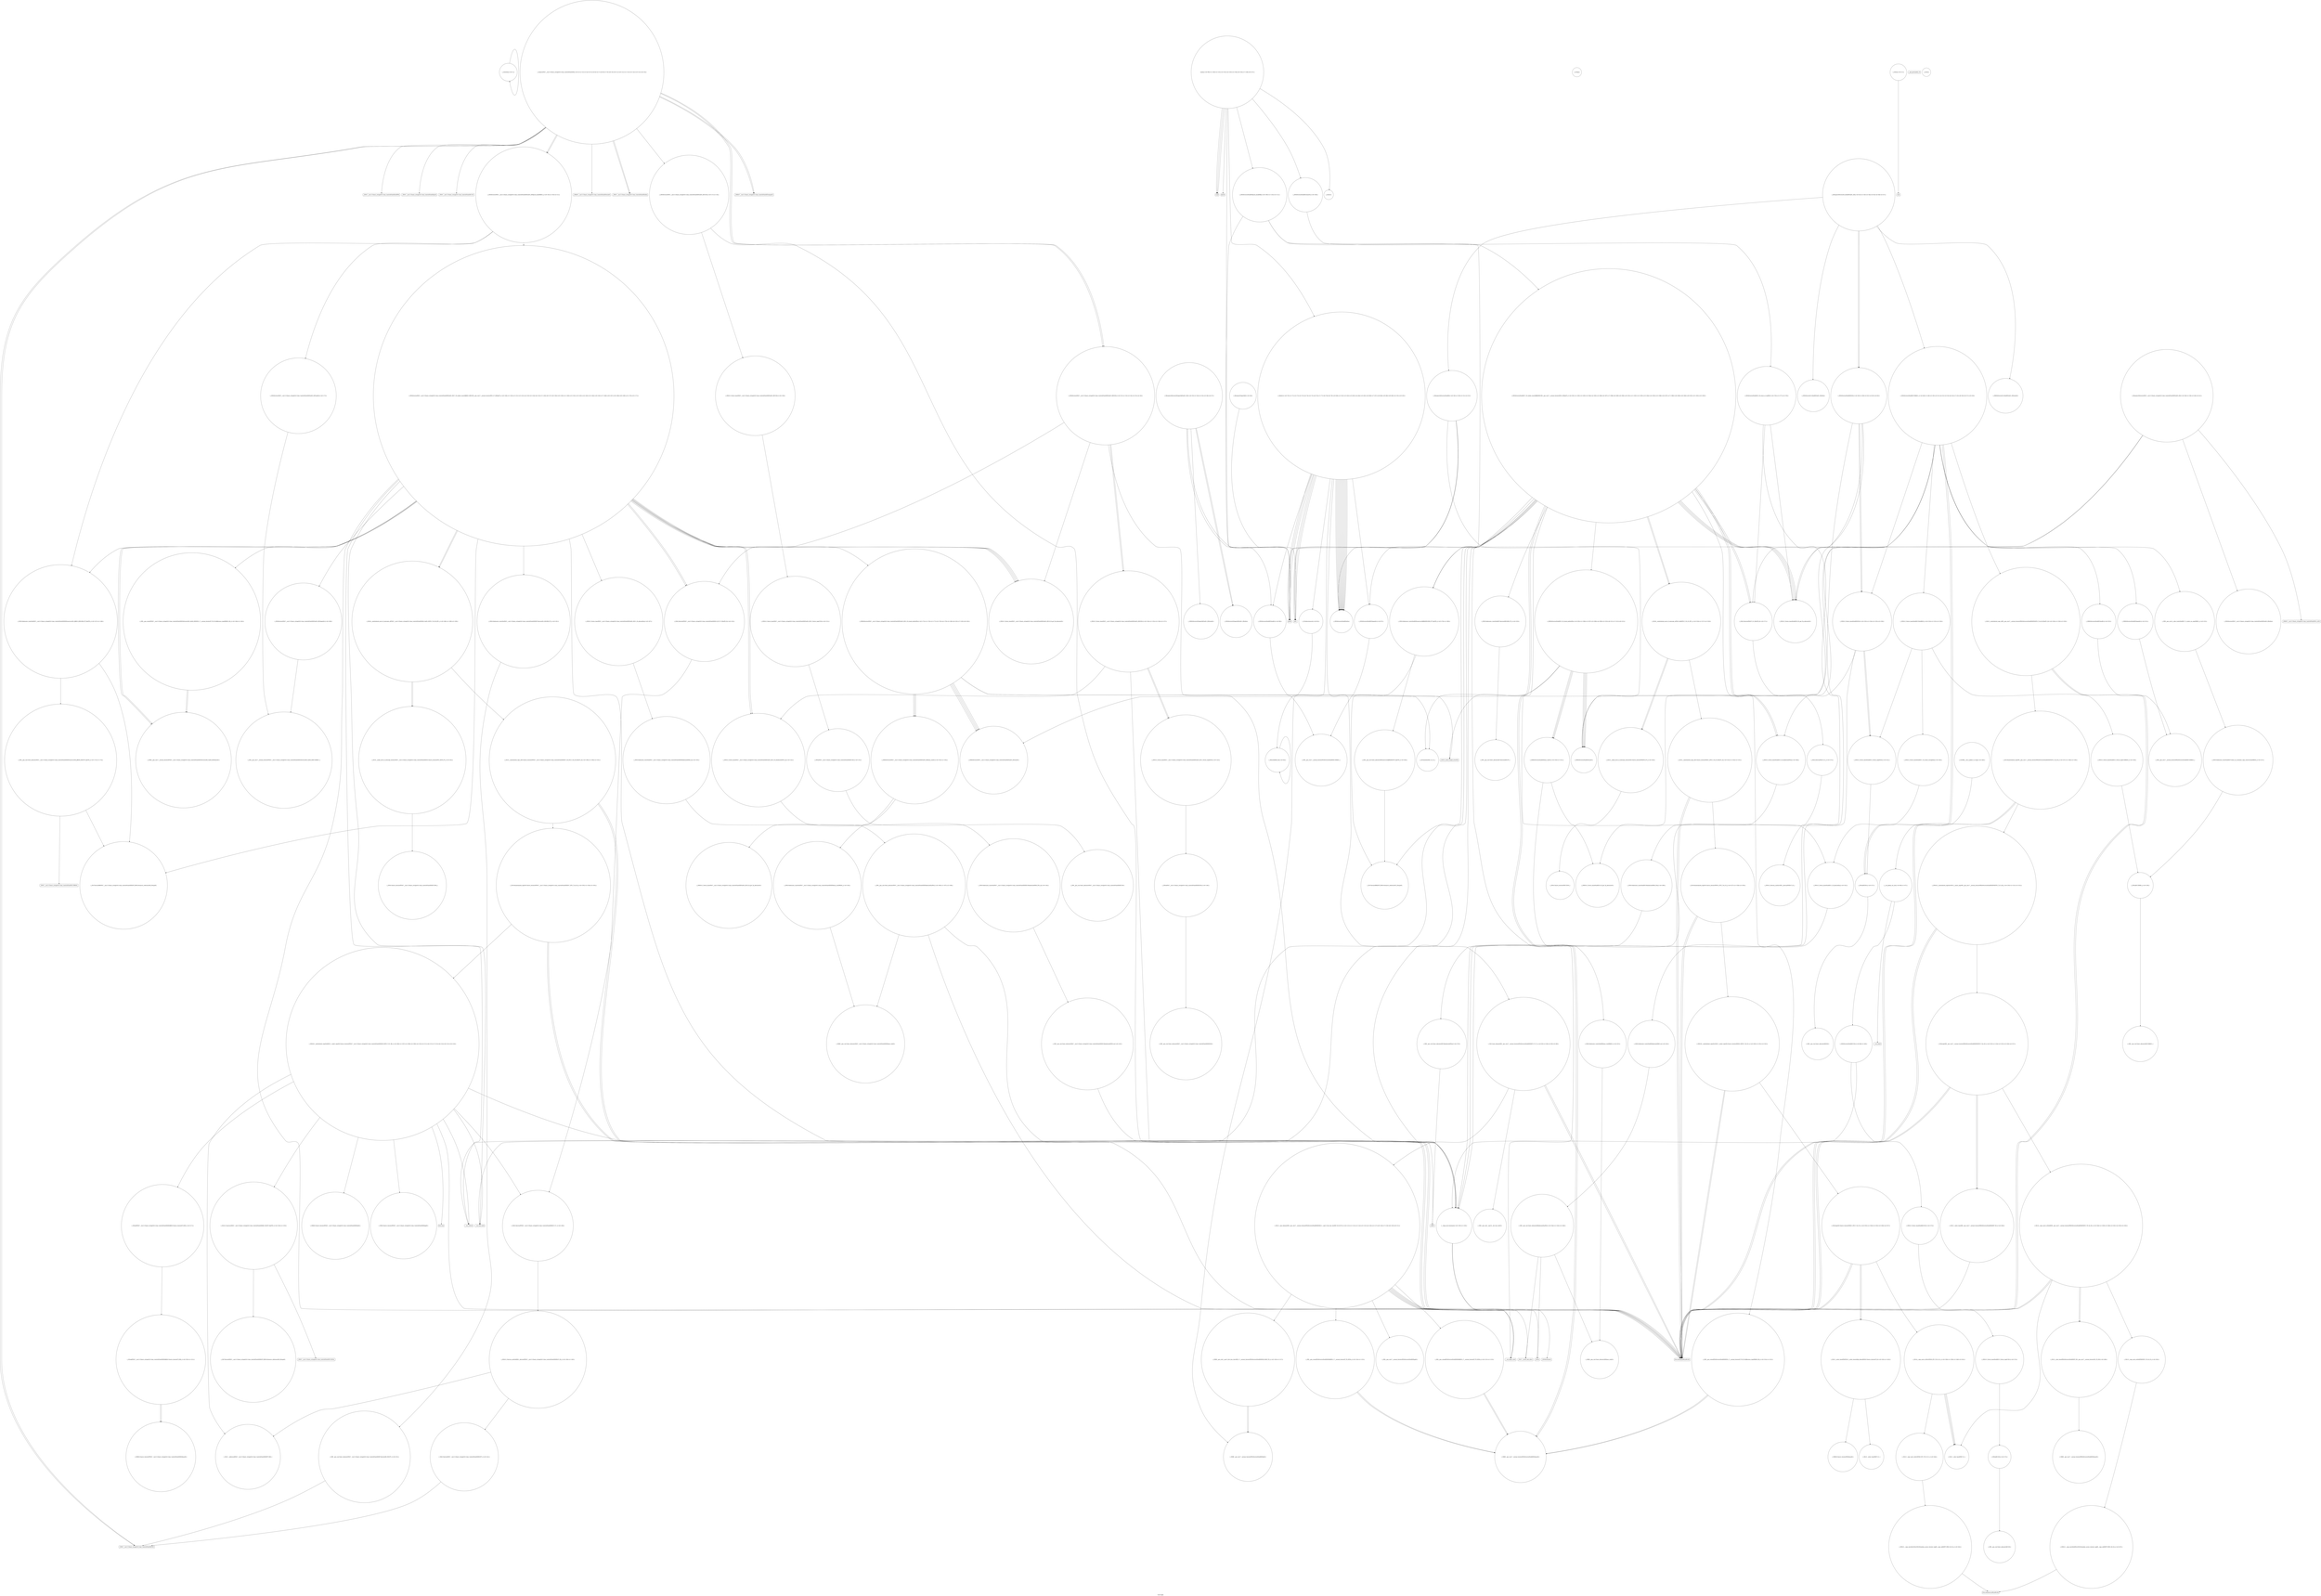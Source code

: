 digraph "Call Graph" {
	label="Call Graph";

	Node0x5624334df400 [shape=record,shape=circle,label="{_Z3nwdxx|{<s0>1}}"];
	Node0x5624334df400:s0 -> Node0x5624334df400[color=black];
	Node0x5624338c36c0 [shape=record,shape=circle,label="{_ZNKSt6vectorIiSaIiEE8max_sizeEv|{<s0>320|<s1>321}}"];
	Node0x5624338c36c0:s0 -> Node0x5624338be500[color=black];
	Node0x5624338c36c0:s1 -> Node0x5624338c3740[color=black];
	Node0x5624338bfd20 [shape=record,shape=circle,label="{_ZSt34__uninitialized_move_if_noexcept_aIPNSt7__cxx1112basic_stringIcSt11char_traitsIcESaIcEEES6_SaIS5_EET0_T_S9_S8_RT1_|{<s0>188|<s1>189|<s2>190}}"];
	Node0x5624338bfd20:s0 -> Node0x5624338bdd80[color=black];
	Node0x5624338bfd20:s1 -> Node0x5624338bdd80[color=black];
	Node0x5624338bfd20:s2 -> Node0x5624338bdd00[color=black];
	Node0x5624338bc380 [shape=record,shape=Mrecord,label="{_ZNSt7__cxx1112basic_stringIcSt11char_traitsIcESaIcEEpLEc}"];
	Node0x5624338c3a40 [shape=record,shape=circle,label="{_ZSt14__copy_move_a2ILb1EPiS0_ET1_T0_S2_S1_|{<s0>338|<s1>339|<s2>340|<s3>341}}"];
	Node0x5624338c3a40:s0 -> Node0x5624338c2a40[color=black];
	Node0x5624338c3a40:s1 -> Node0x5624338c2a40[color=black];
	Node0x5624338c3a40:s2 -> Node0x5624338c2a40[color=black];
	Node0x5624338c3a40:s3 -> Node0x5624338c3b40[color=black];
	Node0x5624338bd880 [shape=record,shape=circle,label="{_ZSt3maxImERKT_S2_S2_}"];
	Node0x5624338bc700 [shape=record,shape=circle,label="{_Z3chgc}"];
	Node0x5624338c3dc0 [shape=record,shape=circle,label="{_ZN9__gnu_cxx13new_allocatorIiE7destroyIiEEvPT_}"];
	Node0x5624338bdc00 [shape=record,shape=Mrecord,label="{_ZSt17__throw_bad_allocv}"];
	Node0x5624338bca80 [shape=record,shape=circle,label="{_ZNSt6vectorIiSaIiEEixEm}"];
	Node0x5624338bdf80 [shape=record,shape=circle,label="{_ZSt10_ConstructINSt7__cxx1112basic_stringIcSt11char_traitsIcESaIcEEEJS5_EEvPT_DpOT0_|{<s0>218|<s1>219}}"];
	Node0x5624338bdf80:s0 -> Node0x5624338be280[color=black];
	Node0x5624338bdf80:s1 -> Node0x5624338be300[color=black];
	Node0x5624338bce00 [shape=record,shape=circle,label="{_ZNSt6vectorINSt7__cxx1112basic_stringIcSt11char_traitsIcESaIcEEESaIS5_EEixEm}"];
	Node0x5624338be300 [shape=record,shape=Mrecord,label="{_ZNSt7__cxx1112basic_stringIcSt11char_traitsIcESaIcEEC1EOS4_}"];
	Node0x5624338bd180 [shape=record,shape=circle,label="{_Z6euclidiiRxS_Ri|{<s0>64}}"];
	Node0x5624338bd180:s0 -> Node0x5624338bd180[color=black];
	Node0x5624338be680 [shape=record,shape=circle,label="{_ZSt22__uninitialized_copy_aIN9__gnu_cxx17__normal_iteratorIPKiSt6vectorIiSaIiEEEEPiiET0_T_SA_S9_RSaIT1_E|{<s0>228|<s1>229|<s2>230}}"];
	Node0x5624338be680:s0 -> Node0x5624338bea20[color=black];
	Node0x5624338be680:s1 -> Node0x5624338bea20[color=black];
	Node0x5624338be680:s2 -> Node0x5624338c26c0[color=black];
	Node0x5624338bd500 [shape=record,shape=circle,label="{_ZSt11max_elementIN9__gnu_cxx17__normal_iteratorIPiSt6vectorIiSaIiEEEEET_S7_S7_|{<s0>93|<s1>94|<s2>95|<s3>96}}"];
	Node0x5624338bd500:s0 -> Node0x5624338bea20[color=black];
	Node0x5624338bd500:s1 -> Node0x5624338bea20[color=black];
	Node0x5624338bd500:s2 -> Node0x5624338beaa0[color=black];
	Node0x5624338bd500:s3 -> Node0x5624338be9a0[color=black];
	Node0x5624338c2240 [shape=record,shape=circle,label="{_ZN9__gnu_cxx13new_allocatorIiEC2ERKS1_}"];
	Node0x5624338be8a0 [shape=record,shape=circle,label="{_ZNSt6vectorIiSaIiEE5clearEv|{<s0>108}}"];
	Node0x5624338be8a0:s0 -> Node0x5624338c3240[color=black];
	Node0x5624338c25c0 [shape=record,shape=circle,label="{_ZNK9__gnu_cxx13new_allocatorIiE8max_sizeEv}"];
	Node0x5624338bec20 [shape=record,shape=circle,label="{_ZN9__gnu_cxx17__normal_iteratorIPiSt6vectorIiSaIiEEEppEv}"];
	Node0x5624338c2940 [shape=record,shape=circle,label="{_ZSt13__copy_move_aILb0EPKiPiET1_T0_S4_S3_|{<s0>265}}"];
	Node0x5624338c2940:s0 -> Node0x5624338c2ac0[color=black];
	Node0x5624338befa0 [shape=record,shape=circle,label="{_ZNSt12_Vector_baseINSt7__cxx1112basic_stringIcSt11char_traitsIcESaIcEEESaIS5_EE12_Vector_implC2Ev|{<s0>131}}"];
	Node0x5624338befa0:s0 -> Node0x5624338bf020[color=black];
	Node0x5624338c2cc0 [shape=record,shape=circle,label="{_ZNSt12_Vector_baseIiSaIiEE13_M_deallocateEPim|{<s0>268}}"];
	Node0x5624338c2cc0:s0 -> Node0x5624338c2d40[color=black];
	Node0x5624338bf320 [shape=record,shape=circle,label="{_ZNSt12_Destroy_auxILb0EE9__destroyIPNSt7__cxx1112basic_stringIcSt11char_traitsIcESaIcEEEEEvT_S9_|{<s0>139|<s1>140}}"];
	Node0x5624338bf320:s0 -> Node0x5624338bf420[color=black];
	Node0x5624338bf320:s1 -> Node0x5624338bf3a0[color=black];
	Node0x5624338c3040 [shape=record,shape=circle,label="{_ZNSt12_Vector_baseIiSaIiEE12_Vector_implC2Ev|{<s0>274}}"];
	Node0x5624338c3040:s0 -> Node0x5624338c30c0[color=black];
	Node0x5624338bf6a0 [shape=record,shape=Mrecord,label="{_ZdlPv}"];
	Node0x5624338c33c0 [shape=record,shape=circle,label="{_ZN9__gnu_cxx13new_allocatorIiE9constructIiJRKiEEEvPT_DpOT0_|{<s0>304}}"];
	Node0x5624338c33c0:s0 -> Node0x5624338c3440[color=black];
	Node0x5624338bfa20 [shape=record,shape=circle,label="{_ZSt7forwardIRKNSt7__cxx1112basic_stringIcSt11char_traitsIcESaIcEEEEOT_RNSt16remove_referenceIS8_E4typeE}"];
	Node0x5624334df480 [shape=record,shape=circle,label="{_Z5parseNSt7__cxx1112basic_stringIcSt11char_traitsIcESaIcEEE|{<s0>2|<s1>3|<s2>4|<s3>5|<s4>6|<s5>7|<s6>8|<s7>9|<s8>10|<s9>11|<s10>12|<s11>13|<s12>14|<s13>15|<s14>16}}"];
	Node0x5624334df480:s0 -> Node0x5624338bc100[color=black];
	Node0x5624334df480:s1 -> Node0x5624338bc180[color=black];
	Node0x5624334df480:s2 -> Node0x5624338bc200[color=black];
	Node0x5624334df480:s3 -> Node0x5624338bc280[color=black];
	Node0x5624334df480:s4 -> Node0x5624338bc280[color=black];
	Node0x5624334df480:s5 -> Node0x5624338bc380[color=black];
	Node0x5624334df480:s6 -> Node0x5624338bc580[color=black];
	Node0x5624334df480:s7 -> Node0x5624338bc600[color=black];
	Node0x5624334df480:s8 -> Node0x5624338bc400[color=black];
	Node0x5624334df480:s9 -> Node0x5624338bc480[color=black];
	Node0x5624334df480:s10 -> Node0x5624338bc500[color=black];
	Node0x5624334df480:s11 -> Node0x5624338bc400[color=black];
	Node0x5624334df480:s12 -> Node0x5624338bc480[color=black];
	Node0x5624334df480:s13 -> Node0x5624338bc580[color=black];
	Node0x5624334df480:s14 -> Node0x5624338bc600[color=black];
	Node0x5624338c3740 [shape=record,shape=circle,label="{_ZNSt16allocator_traitsISaIiEE8max_sizeERKS0_|{<s0>322}}"];
	Node0x5624338c3740:s0 -> Node0x5624338c25c0[color=black];
	Node0x5624338bfda0 [shape=record,shape=circle,label="{_ZNK9__gnu_cxx17__normal_iteratorIPNSt7__cxx1112basic_stringIcSt11char_traitsIcESaIcEEESt6vectorIS6_SaIS6_EEE4baseEv}"];
	Node0x5624338bc400 [shape=record,shape=Mrecord,label="{_ZNKSt7__cxx1112basic_stringIcSt11char_traitsIcESaIcEE5emptyEv}"];
	Node0x5624338c3ac0 [shape=record,shape=circle,label="{_ZSt12__miter_baseIPiEDTcl12__miter_basecldtfp_4baseEEESt13move_iteratorIT_E|{<s0>342|<s1>343}}"];
	Node0x5624338c3ac0:s0 -> Node0x5624338c3cc0[color=black];
	Node0x5624338c3ac0:s1 -> Node0x5624338c3c40[color=black];
	Node0x5624338bd900 [shape=record,shape=circle,label="{_ZNSt16allocator_traitsISaINSt7__cxx1112basic_stringIcSt11char_traitsIcESaIcEEEEE8max_sizeERKS6_|{<s0>194}}"];
	Node0x5624338bd900:s0 -> Node0x5624338bda00[color=black];
	Node0x5624338bc780 [shape=record,shape=circle,label="{_Z3losi|{<s0>27}}"];
	Node0x5624338bc780:s0 -> Node0x5624338bc800[color=black];
	Node0x5624338c3e40 [shape=record,shape=circle,label="{_GLOBAL__sub_I_jakubr_0_0.cpp|{<s0>346}}"];
	Node0x5624338c3e40:s0 -> Node0x5624338bd300[color=black];
	Node0x5624338bdc80 [shape=record,shape=Mrecord,label="{_Znwm}"];
	Node0x5624338bcb00 [shape=record,shape=Mrecord,label="{puts}"];
	Node0x5624338be000 [shape=record,shape=circle,label="{_ZNKSt13move_iteratorIPNSt7__cxx1112basic_stringIcSt11char_traitsIcESaIcEEEEdeEv}"];
	Node0x5624338bce80 [shape=record,shape=Mrecord,label="{_ZNKSt7__cxx1112basic_stringIcSt11char_traitsIcESaIcEE5c_strEv}"];
	Node0x5624338be380 [shape=record,shape=circle,label="{_ZNSt13move_iteratorIPNSt7__cxx1112basic_stringIcSt11char_traitsIcESaIcEEEEC2ES6_}"];
	Node0x5624338bd200 [shape=record,shape=circle,label="{_Z10odwrotnoscii|{<s0>65}}"];
	Node0x5624338bd200:s0 -> Node0x5624338bd180[color=black];
	Node0x5624338be700 [shape=record,shape=circle,label="{_ZNKSt6vectorIiSaIiEE5beginEv|{<s0>231}}"];
	Node0x5624338be700:s0 -> Node0x5624338c2c40[color=black];
	Node0x5624338bd580 [shape=record,shape=circle,label="{_ZNSt6vectorIiSaIiEE5beginEv|{<s0>97}}"];
	Node0x5624338bd580:s0 -> Node0x5624338c31c0[color=black];
	Node0x5624338c22c0 [shape=record,shape=circle,label="{_ZNSt12_Vector_baseIiSaIiEE12_Vector_implC2ERKS0_|{<s0>239}}"];
	Node0x5624338c22c0:s0 -> Node0x5624338c21c0[color=black];
	Node0x5624338be920 [shape=record,shape=circle,label="{_ZNSt6vectorIiSaIiEE9push_backERKi|{<s0>109|<s1>110|<s2>111}}"];
	Node0x5624338be920:s0 -> Node0x5624338c32c0[color=black];
	Node0x5624338be920:s1 -> Node0x5624338bd600[color=black];
	Node0x5624338be920:s2 -> Node0x5624338c3340[color=black];
	Node0x5624338c2640 [shape=record,shape=circle,label="{_ZN9__gnu_cxx13new_allocatorIiED2Ev}"];
	Node0x5624338beca0 [shape=record,shape=circle,label="{_ZNK9__gnu_cxx5__ops15_Iter_less_iterclINS_17__normal_iteratorIPiSt6vectorIiSaIiEEEES8_EEbT_T0_|{<s0>126|<s1>127}}"];
	Node0x5624338beca0:s0 -> Node0x5624338bd680[color=black];
	Node0x5624338beca0:s1 -> Node0x5624338bd680[color=black];
	Node0x5624338c29c0 [shape=record,shape=circle,label="{_ZSt12__niter_baseIPKiSt6vectorIiSaIiEEET_N9__gnu_cxx17__normal_iteratorIS5_T0_EE|{<s0>266}}"];
	Node0x5624338c29c0:s0 -> Node0x5624338c2bc0[color=black];
	Node0x5624338bf020 [shape=record,shape=circle,label="{_ZNSaINSt7__cxx1112basic_stringIcSt11char_traitsIcESaIcEEEEC2Ev|{<s0>132}}"];
	Node0x5624338bf020:s0 -> Node0x5624338bf0a0[color=black];
	Node0x5624338c2d40 [shape=record,shape=circle,label="{_ZNSt16allocator_traitsISaIiEE10deallocateERS0_Pim|{<s0>269}}"];
	Node0x5624338c2d40:s0 -> Node0x5624338c2dc0[color=black];
	Node0x5624338bf3a0 [shape=record,shape=circle,label="{_ZSt8_DestroyINSt7__cxx1112basic_stringIcSt11char_traitsIcESaIcEEEEvPT_|{<s0>141}}"];
	Node0x5624338bf3a0:s0 -> Node0x5624338bc600[color=black];
	Node0x5624338c30c0 [shape=record,shape=circle,label="{_ZNSaIiEC2Ev|{<s0>275}}"];
	Node0x5624338c30c0:s0 -> Node0x5624338c3140[color=black];
	Node0x5624338bf720 [shape=record,shape=circle,label="{_ZNSaINSt7__cxx1112basic_stringIcSt11char_traitsIcESaIcEEEED2Ev|{<s0>146}}"];
	Node0x5624338bf720:s0 -> Node0x5624338bf7a0[color=black];
	Node0x5624338c3440 [shape=record,shape=circle,label="{_ZSt7forwardIRKiEOT_RNSt16remove_referenceIS2_E4typeE}"];
	Node0x5624338bfaa0 [shape=record,shape=Mrecord,label="{_ZNSt7__cxx1112basic_stringIcSt11char_traitsIcESaIcEEC1ERKS4_}"];
	Node0x5624338bc100 [shape=record,shape=Mrecord,label="{_ZNSt7__cxx1112basic_stringIcSt11char_traitsIcESaIcEEC1Ev}"];
	Node0x5624338c37c0 [shape=record,shape=circle,label="{_ZSt22__uninitialized_copy_aISt13move_iteratorIPiES1_iET0_T_S4_S3_RSaIT1_E|{<s0>323|<s1>324|<s2>325}}"];
	Node0x5624338c37c0:s0 -> Node0x5624338bea20[color=black];
	Node0x5624338c37c0:s1 -> Node0x5624338bea20[color=black];
	Node0x5624338c37c0:s2 -> Node0x5624338c38c0[color=black];
	Node0x5624338bfe20 [shape=record,shape=circle,label="{_ZNSt16allocator_traitsISaINSt7__cxx1112basic_stringIcSt11char_traitsIcESaIcEEEEE7destroyIS5_EEvRS6_PT_|{<s0>191}}"];
	Node0x5624338bfe20:s0 -> Node0x5624338be400[color=black];
	Node0x5624338bc480 [shape=record,shape=circle,label="{_ZNSt6vectorINSt7__cxx1112basic_stringIcSt11char_traitsIcESaIcEEESaIS5_EE9push_backERKS5_|{<s0>19|<s1>20|<s2>21}}"];
	Node0x5624338bc480:s0 -> Node0x5624338bf820[color=black];
	Node0x5624338bc480:s1 -> Node0x5624338bf920[color=black];
	Node0x5624338bc480:s2 -> Node0x5624338bf8a0[color=black];
	Node0x5624338c3b40 [shape=record,shape=circle,label="{_ZSt13__copy_move_aILb1EPiS0_ET1_T0_S2_S1_|{<s0>344}}"];
	Node0x5624338c3b40:s0 -> Node0x5624338c3bc0[color=black];
	Node0x5624338bd980 [shape=record,shape=circle,label="{_ZNKSt12_Vector_baseINSt7__cxx1112basic_stringIcSt11char_traitsIcESaIcEEESaIS5_EE19_M_get_Tp_allocatorEv}"];
	Node0x5624338bc800 [shape=record,shape=Mrecord,label="{rand}"];
	Node0x5624338bdd00 [shape=record,shape=circle,label="{_ZSt22__uninitialized_copy_aISt13move_iteratorIPNSt7__cxx1112basic_stringIcSt11char_traitsIcESaIcEEEES7_S6_ET0_T_SA_S9_RSaIT1_E|{<s0>199|<s1>200|<s2>201}}"];
	Node0x5624338bdd00:s0 -> Node0x5624338bea20[color=black];
	Node0x5624338bdd00:s1 -> Node0x5624338bea20[color=black];
	Node0x5624338bdd00:s2 -> Node0x5624338bde00[color=black];
	Node0x5624338bcb80 [shape=record,shape=circle,label="{_Z6wypiszSt6vectorISt4pairIiiESaIS1_EE|{<s0>33|<s1>34|<s2>35|<s3>36|<s4>37}}"];
	Node0x5624338bcb80:s0 -> Node0x5624338bcc00[color=black];
	Node0x5624338bcb80:s1 -> Node0x5624338bcc80[color=black];
	Node0x5624338bcb80:s2 -> Node0x5624338bcc80[color=black];
	Node0x5624338bcb80:s3 -> Node0x5624338bc900[color=black];
	Node0x5624338bcb80:s4 -> Node0x5624338bcb00[color=black];
	Node0x5624338be080 [shape=record,shape=circle,label="{_ZNSt13move_iteratorIPNSt7__cxx1112basic_stringIcSt11char_traitsIcESaIcEEEEppEv}"];
	Node0x5624338bcf00 [shape=record,shape=circle,label="{_Z6wypiszSt6vectorIS_IiSaIiEESaIS1_EE|{<s0>42|<s1>43|<s2>44|<s3>45|<s4>46|<s5>47}}"];
	Node0x5624338bcf00:s0 -> Node0x5624338bcf80[color=black];
	Node0x5624338bcf00:s1 -> Node0x5624338bd000[color=black];
	Node0x5624338bcf00:s2 -> Node0x5624338bd080[color=black];
	Node0x5624338bcf00:s3 -> Node0x5624338bc980[color=black];
	Node0x5624338bcf00:s4 -> Node0x5624338bd100[color=black];
	Node0x5624338bcf00:s5 -> Node0x5624338bd100[color=black];
	Node0x5624338be400 [shape=record,shape=circle,label="{_ZN9__gnu_cxx13new_allocatorINSt7__cxx1112basic_stringIcSt11char_traitsIcESaIcEEEE7destroyIS6_EEvPT_|{<s0>222}}"];
	Node0x5624338be400:s0 -> Node0x5624338bc600[color=black];
	Node0x5624338bd280 [shape=record,shape=circle,label="{_Z4sitov}"];
	Node0x5624338be780 [shape=record,shape=circle,label="{_ZNKSt6vectorIiSaIiEE3endEv|{<s0>232}}"];
	Node0x5624338be780:s0 -> Node0x5624338c2c40[color=black];
	Node0x5624338bd600 [shape=record,shape=circle,label="{_ZNSt6vectorIiSaIiEE3endEv|{<s0>98}}"];
	Node0x5624338bd600:s0 -> Node0x5624338c31c0[color=black];
	Node0x5624338c2340 [shape=record,shape=circle,label="{_ZNSt12_Vector_baseIiSaIiEE17_M_create_storageEm|{<s0>240}}"];
	Node0x5624338c2340:s0 -> Node0x5624338c2440[color=black];
	Node0x5624338be9a0 [shape=record,shape=circle,label="{_ZSt13__max_elementIN9__gnu_cxx17__normal_iteratorIPiSt6vectorIiSaIiEEEENS0_5__ops15_Iter_less_iterEET_S9_S9_T0_|{<s0>112|<s1>113|<s2>114|<s3>115|<s4>116|<s5>117|<s6>118|<s7>119|<s8>120|<s9>121}}"];
	Node0x5624338be9a0:s0 -> Node0x5624338beb20[color=black];
	Node0x5624338be9a0:s1 -> Node0x5624338bea20[color=black];
	Node0x5624338be9a0:s2 -> Node0x5624338bea20[color=black];
	Node0x5624338be9a0:s3 -> Node0x5624338bec20[color=black];
	Node0x5624338be9a0:s4 -> Node0x5624338beba0[color=black];
	Node0x5624338be9a0:s5 -> Node0x5624338bea20[color=black];
	Node0x5624338be9a0:s6 -> Node0x5624338bea20[color=black];
	Node0x5624338be9a0:s7 -> Node0x5624338beca0[color=black];
	Node0x5624338be9a0:s8 -> Node0x5624338bea20[color=black];
	Node0x5624338be9a0:s9 -> Node0x5624338bea20[color=black];
	Node0x5624338c26c0 [shape=record,shape=circle,label="{_ZSt18uninitialized_copyIN9__gnu_cxx17__normal_iteratorIPKiSt6vectorIiSaIiEEEEPiET0_T_SA_S9_|{<s0>247|<s1>248|<s2>249}}"];
	Node0x5624338c26c0:s0 -> Node0x5624338bea20[color=black];
	Node0x5624338c26c0:s1 -> Node0x5624338bea20[color=black];
	Node0x5624338c26c0:s2 -> Node0x5624338c2740[color=black];
	Node0x5624338bed20 [shape=record,shape=circle,label="{_ZNK9__gnu_cxx17__normal_iteratorIPiSt6vectorIiSaIiEEE4baseEv}"];
	Node0x5624338c2a40 [shape=record,shape=circle,label="{_ZSt12__niter_baseIPiET_S1_}"];
	Node0x5624338bf0a0 [shape=record,shape=circle,label="{_ZN9__gnu_cxx13new_allocatorINSt7__cxx1112basic_stringIcSt11char_traitsIcESaIcEEEEC2Ev}"];
	Node0x5624338c2dc0 [shape=record,shape=circle,label="{_ZN9__gnu_cxx13new_allocatorIiE10deallocateEPim|{<s0>270}}"];
	Node0x5624338c2dc0:s0 -> Node0x5624338bf6a0[color=black];
	Node0x5624338bf420 [shape=record,shape=circle,label="{_ZSt11__addressofINSt7__cxx1112basic_stringIcSt11char_traitsIcESaIcEEEEPT_RS6_}"];
	Node0x5624338c3140 [shape=record,shape=circle,label="{_ZN9__gnu_cxx13new_allocatorIiEC2Ev}"];
	Node0x5624338bf7a0 [shape=record,shape=circle,label="{_ZN9__gnu_cxx13new_allocatorINSt7__cxx1112basic_stringIcSt11char_traitsIcESaIcEEEED2Ev}"];
	Node0x5624338c34c0 [shape=record,shape=circle,label="{_ZNKSt6vectorIiSaIiEE12_M_check_lenEmPKc|{<s0>305|<s1>306|<s2>307|<s3>308|<s4>309|<s5>310|<s6>311|<s7>312|<s8>313}}"];
	Node0x5624338c34c0:s0 -> Node0x5624338c36c0[color=black];
	Node0x5624338c34c0:s1 -> Node0x5624338bca00[color=black];
	Node0x5624338c34c0:s2 -> Node0x5624338bd800[color=black];
	Node0x5624338c34c0:s3 -> Node0x5624338bca00[color=black];
	Node0x5624338c34c0:s4 -> Node0x5624338bca00[color=black];
	Node0x5624338c34c0:s5 -> Node0x5624338bd880[color=black];
	Node0x5624338c34c0:s6 -> Node0x5624338bca00[color=black];
	Node0x5624338c34c0:s7 -> Node0x5624338c36c0[color=black];
	Node0x5624338c34c0:s8 -> Node0x5624338c36c0[color=black];
	Node0x5624338bfb20 [shape=record,shape=circle,label="{_ZNKSt6vectorINSt7__cxx1112basic_stringIcSt11char_traitsIcESaIcEEESaIS5_EE12_M_check_lenEmPKc|{<s0>175|<s1>176|<s2>177|<s3>178|<s4>179|<s5>180|<s6>181|<s7>182|<s8>183}}"];
	Node0x5624338bfb20:s0 -> Node0x5624338bffa0[color=black];
	Node0x5624338bfb20:s1 -> Node0x5624338bcd80[color=black];
	Node0x5624338bfb20:s2 -> Node0x5624338bd800[color=black];
	Node0x5624338bfb20:s3 -> Node0x5624338bcd80[color=black];
	Node0x5624338bfb20:s4 -> Node0x5624338bcd80[color=black];
	Node0x5624338bfb20:s5 -> Node0x5624338bd880[color=black];
	Node0x5624338bfb20:s6 -> Node0x5624338bcd80[color=black];
	Node0x5624338bfb20:s7 -> Node0x5624338bffa0[color=black];
	Node0x5624338bfb20:s8 -> Node0x5624338bffa0[color=black];
	Node0x5624338bc180 [shape=record,shape=circle,label="{_ZNSt6vectorINSt7__cxx1112basic_stringIcSt11char_traitsIcESaIcEEESaIS5_EEC2Ev|{<s0>17|<s1>18}}"];
	Node0x5624338bc180:s0 -> Node0x5624338beda0[color=black];
	Node0x5624338bc180:s1 -> Node0x5624338bee20[color=black];
	Node0x5624338c3840 [shape=record,shape=circle,label="{_ZSt32__make_move_if_noexcept_iteratorIiSt13move_iteratorIPiEET0_PT_|{<s0>326}}"];
	Node0x5624338c3840:s0 -> Node0x5624338c3d40[color=black];
	Node0x5624338bfea0 [shape=record,shape=Mrecord,label="{__cxa_rethrow}"];
	Node0x5624338bc500 [shape=record,shape=Mrecord,label="{_ZNSt7__cxx1112basic_stringIcSt11char_traitsIcESaIcEEaSEPKc}"];
	Node0x5624338c3bc0 [shape=record,shape=circle,label="{_ZNSt11__copy_moveILb1ELb1ESt26random_access_iterator_tagE8__copy_mIiEEPT_PKS3_S6_S4_|{<s0>345}}"];
	Node0x5624338c3bc0:s0 -> Node0x5624338c2b40[color=black];
	Node0x5624338bda00 [shape=record,shape=circle,label="{_ZNK9__gnu_cxx13new_allocatorINSt7__cxx1112basic_stringIcSt11char_traitsIcESaIcEEEE8max_sizeEv}"];
	Node0x5624338bc880 [shape=record,shape=circle,label="{_Z6wypiszSt4pairIiiE|{<s0>28}}"];
	Node0x5624338bc880:s0 -> Node0x5624338bc900[color=black];
	Node0x5624338bdd80 [shape=record,shape=circle,label="{_ZSt32__make_move_if_noexcept_iteratorINSt7__cxx1112basic_stringIcSt11char_traitsIcESaIcEEESt13move_iteratorIPS5_EET0_PT_|{<s0>202}}"];
	Node0x5624338bdd80:s0 -> Node0x5624338be380[color=black];
	Node0x5624338bcc00 [shape=record,shape=circle,label="{_ZNKSt6vectorISt4pairIiiESaIS1_EE4sizeEv}"];
	Node0x5624338be100 [shape=record,shape=Mrecord,label="{llvm.trap}"];
	Node0x5624338bcf80 [shape=record,shape=circle,label="{_ZNKSt6vectorIS_IiSaIiEESaIS1_EE4sizeEv}"];
	Node0x5624338be480 [shape=record,shape=circle,label="{_ZN9__gnu_cxx14__alloc_traitsISaIiEE17_S_select_on_copyERKS1_|{<s0>223}}"];
	Node0x5624338be480:s0 -> Node0x5624338c2140[color=black];
	Node0x5624338bd300 [shape=record,shape=circle,label="{__cxx_global_var_init|{<s0>66|<s1>67}}"];
	Node0x5624338bd300:s0 -> Node0x5624338bd380[color=black];
	Node0x5624338bd300:s1 -> Node0x5624338bd400[color=black];
	Node0x5624338c2040 [shape=record,shape=circle,label="{_ZNSt12_Vector_baseIiSaIiEE19_M_get_Tp_allocatorEv}"];
	Node0x5624338bd680 [shape=record,shape=circle,label="{_ZNK9__gnu_cxx17__normal_iteratorIPiSt6vectorIiSaIiEEEdeEv}"];
	Node0x5624338c23c0 [shape=record,shape=circle,label="{_ZNSt12_Vector_baseIiSaIiEE12_Vector_implD2Ev|{<s0>241}}"];
	Node0x5624338c23c0:s0 -> Node0x5624338be600[color=black];
	Node0x5624338bea20 [shape=record,shape=Mrecord,label="{llvm.memcpy.p0i8.p0i8.i64}"];
	Node0x5624338c2740 [shape=record,shape=circle,label="{_ZNSt20__uninitialized_copyILb1EE13__uninit_copyIN9__gnu_cxx17__normal_iteratorIPKiSt6vectorIiSaIiEEEEPiEET0_T_SC_SB_|{<s0>250|<s1>251|<s2>252}}"];
	Node0x5624338c2740:s0 -> Node0x5624338bea20[color=black];
	Node0x5624338c2740:s1 -> Node0x5624338bea20[color=black];
	Node0x5624338c2740:s2 -> Node0x5624338c27c0[color=black];
	Node0x5624338beda0 [shape=record,shape=circle,label="{_ZNSt12_Vector_baseINSt7__cxx1112basic_stringIcSt11char_traitsIcESaIcEEESaIS5_EEC2Ev|{<s0>128}}"];
	Node0x5624338beda0:s0 -> Node0x5624338befa0[color=black];
	Node0x5624338c2ac0 [shape=record,shape=circle,label="{_ZNSt11__copy_moveILb0ELb1ESt26random_access_iterator_tagE8__copy_mIiEEPT_PKS3_S6_S4_|{<s0>267}}"];
	Node0x5624338c2ac0:s0 -> Node0x5624338c2b40[color=black];
	Node0x5624338bf120 [shape=record,shape=circle,label="{_ZSt8_DestroyIPNSt7__cxx1112basic_stringIcSt11char_traitsIcESaIcEEES5_EvT_S7_RSaIT0_E|{<s0>133}}"];
	Node0x5624338bf120:s0 -> Node0x5624338bf2a0[color=black];
	Node0x5624338c2e40 [shape=record,shape=circle,label="{_ZSt8_DestroyIPiiEvT_S1_RSaIT0_E|{<s0>271}}"];
	Node0x5624338c2e40:s0 -> Node0x5624338c2ec0[color=black];
	Node0x5624338bf4a0 [shape=record,shape=circle,label="{_ZNSt12_Vector_baseINSt7__cxx1112basic_stringIcSt11char_traitsIcESaIcEEESaIS5_EE13_M_deallocateEPS5_m|{<s0>142}}"];
	Node0x5624338bf4a0:s0 -> Node0x5624338bf5a0[color=black];
	Node0x5624338c31c0 [shape=record,shape=circle,label="{_ZN9__gnu_cxx17__normal_iteratorIPiSt6vectorIiSaIiEEEC2ERKS1_}"];
	Node0x5624338bf820 [shape=record,shape=circle,label="{_ZNSt16allocator_traitsISaINSt7__cxx1112basic_stringIcSt11char_traitsIcESaIcEEEEE9constructIS5_JRKS5_EEEvRS6_PT_DpOT0_|{<s0>147|<s1>148}}"];
	Node0x5624338bf820:s0 -> Node0x5624338bfa20[color=black];
	Node0x5624338bf820:s1 -> Node0x5624338bf9a0[color=black];
	Node0x5624338c3540 [shape=record,shape=circle,label="{_ZN9__gnu_cxxmiIPiSt6vectorIiSaIiEEEENS_17__normal_iteratorIT_T0_E15difference_typeERKS8_SB_|{<s0>314|<s1>315}}"];
	Node0x5624338c3540:s0 -> Node0x5624338bed20[color=black];
	Node0x5624338c3540:s1 -> Node0x5624338bed20[color=black];
	Node0x5624338bfba0 [shape=record,shape=circle,label="{_ZN9__gnu_cxxmiIPNSt7__cxx1112basic_stringIcSt11char_traitsIcESaIcEEESt6vectorIS6_SaIS6_EEEENS_17__normal_iteratorIT_T0_E15difference_typeERKSE_SH_|{<s0>184|<s1>185}}"];
	Node0x5624338bfba0:s0 -> Node0x5624338bfda0[color=black];
	Node0x5624338bfba0:s1 -> Node0x5624338bfda0[color=black];
	Node0x5624338bc200 [shape=record,shape=Mrecord,label="{_ZNKSt7__cxx1112basic_stringIcSt11char_traitsIcESaIcEE4sizeEv}"];
	Node0x5624338c38c0 [shape=record,shape=circle,label="{_ZSt18uninitialized_copyISt13move_iteratorIPiES1_ET0_T_S4_S3_|{<s0>327|<s1>328|<s2>329}}"];
	Node0x5624338c38c0:s0 -> Node0x5624338bea20[color=black];
	Node0x5624338c38c0:s1 -> Node0x5624338bea20[color=black];
	Node0x5624338c38c0:s2 -> Node0x5624338c3940[color=black];
	Node0x5624338bff20 [shape=record,shape=Mrecord,label="{__cxa_end_catch}"];
	Node0x5624338bc580 [shape=record,shape=circle,label="{_ZNSt6vectorINSt7__cxx1112basic_stringIcSt11char_traitsIcESaIcEEESaIS5_EED2Ev|{<s0>22|<s1>23|<s2>24|<s3>25|<s4>26}}"];
	Node0x5624338bc580:s0 -> Node0x5624338bf1a0[color=black];
	Node0x5624338bc580:s1 -> Node0x5624338bf120[color=black];
	Node0x5624338bc580:s2 -> Node0x5624338bf220[color=black];
	Node0x5624338bc580:s3 -> Node0x5624338bf220[color=black];
	Node0x5624338bc580:s4 -> Node0x5624338bee20[color=black];
	Node0x5624338c3c40 [shape=record,shape=circle,label="{_ZSt12__miter_baseIPiET_S1_}"];
	Node0x5624338bda80 [shape=record,shape=circle,label="{_ZN9__gnu_cxx17__normal_iteratorIPNSt7__cxx1112basic_stringIcSt11char_traitsIcESaIcEEESt6vectorIS6_SaIS6_EEEC2ERKS7_}"];
	Node0x5624338bc900 [shape=record,shape=Mrecord,label="{printf}"];
	Node0x5624338bde00 [shape=record,shape=circle,label="{_ZSt18uninitialized_copyISt13move_iteratorIPNSt7__cxx1112basic_stringIcSt11char_traitsIcESaIcEEEES7_ET0_T_SA_S9_|{<s0>203|<s1>204|<s2>205}}"];
	Node0x5624338bde00:s0 -> Node0x5624338bea20[color=black];
	Node0x5624338bde00:s1 -> Node0x5624338bea20[color=black];
	Node0x5624338bde00:s2 -> Node0x5624338bde80[color=black];
	Node0x5624338bcc80 [shape=record,shape=circle,label="{_ZNSt6vectorISt4pairIiiESaIS1_EEixEm}"];
	Node0x5624338be180 [shape=record,shape=circle,label="{_ZSteqIPNSt7__cxx1112basic_stringIcSt11char_traitsIcESaIcEEEEbRKSt13move_iteratorIT_ESB_|{<s0>220|<s1>221}}"];
	Node0x5624338be180:s0 -> Node0x5624338be200[color=black];
	Node0x5624338be180:s1 -> Node0x5624338be200[color=black];
	Node0x5624338bd000 [shape=record,shape=circle,label="{_ZNSt6vectorIS_IiSaIiEESaIS1_EEixEm}"];
	Node0x5624338be500 [shape=record,shape=circle,label="{_ZNKSt12_Vector_baseIiSaIiEE19_M_get_Tp_allocatorEv}"];
	Node0x5624338bd380 [shape=record,shape=circle,label="{_ZNSt6vectorIiSaIiEEC2Ev|{<s0>68|<s1>69}}"];
	Node0x5624338bd380:s0 -> Node0x5624338c2fc0[color=black];
	Node0x5624338bd380:s1 -> Node0x5624338bee20[color=black];
	Node0x5624338c20c0 [shape=record,shape=circle,label="{_ZNSt12_Vector_baseIiSaIiEED2Ev|{<s0>233|<s1>234|<s2>235|<s3>236}}"];
	Node0x5624338c20c0:s0 -> Node0x5624338c2cc0[color=black];
	Node0x5624338c20c0:s1 -> Node0x5624338c23c0[color=black];
	Node0x5624338c20c0:s2 -> Node0x5624338c23c0[color=black];
	Node0x5624338c20c0:s3 -> Node0x5624338bee20[color=black];
	Node0x5624338bd700 [shape=record,shape=circle,label="{main|{<s0>99|<s1>100|<s2>101|<s3>102|<s4>103|<s5>104|<s6>105|<s7>106|<s8>107}}"];
	Node0x5624338bd700:s0 -> Node0x5624338bd280[color=black];
	Node0x5624338bd700:s1 -> Node0x5624338bd780[color=black];
	Node0x5624338bd700:s2 -> Node0x5624338bc900[color=black];
	Node0x5624338bd700:s3 -> Node0x5624338be820[color=black];
	Node0x5624338bd700:s4 -> Node0x5624338bd780[color=black];
	Node0x5624338bd700:s5 -> Node0x5624338be8a0[color=black];
	Node0x5624338bd700:s6 -> Node0x5624338bd780[color=black];
	Node0x5624338bd700:s7 -> Node0x5624338be920[color=black];
	Node0x5624338bd700:s8 -> Node0x5624338bd480[color=black];
	Node0x5624338c2440 [shape=record,shape=circle,label="{_ZNSt12_Vector_baseIiSaIiEE11_M_allocateEm|{<s0>242}}"];
	Node0x5624338c2440:s0 -> Node0x5624338c24c0[color=black];
	Node0x5624338beaa0 [shape=record,shape=circle,label="{_ZN9__gnu_cxx5__ops16__iter_less_iterEv}"];
	Node0x5624338c27c0 [shape=record,shape=circle,label="{_ZSt4copyIN9__gnu_cxx17__normal_iteratorIPKiSt6vectorIiSaIiEEEEPiET0_T_SA_S9_|{<s0>253|<s1>254|<s2>255|<s3>256|<s4>257}}"];
	Node0x5624338c27c0:s0 -> Node0x5624338bea20[color=black];
	Node0x5624338c27c0:s1 -> Node0x5624338c28c0[color=black];
	Node0x5624338c27c0:s2 -> Node0x5624338bea20[color=black];
	Node0x5624338c27c0:s3 -> Node0x5624338c28c0[color=black];
	Node0x5624338c27c0:s4 -> Node0x5624338c2840[color=black];
	Node0x5624338bee20 [shape=record,shape=circle,label="{__clang_call_terminate|{<s0>129|<s1>130}}"];
	Node0x5624338bee20:s0 -> Node0x5624338beea0[color=black];
	Node0x5624338bee20:s1 -> Node0x5624338bef20[color=black];
	Node0x5624338c2b40 [shape=record,shape=Mrecord,label="{llvm.memmove.p0i8.p0i8.i64}"];
	Node0x5624338bf1a0 [shape=record,shape=circle,label="{_ZNSt12_Vector_baseINSt7__cxx1112basic_stringIcSt11char_traitsIcESaIcEEESaIS5_EE19_M_get_Tp_allocatorEv}"];
	Node0x5624338c2ec0 [shape=record,shape=circle,label="{_ZSt8_DestroyIPiEvT_S1_|{<s0>272}}"];
	Node0x5624338c2ec0:s0 -> Node0x5624338c2f40[color=black];
	Node0x5624338bf520 [shape=record,shape=circle,label="{_ZNSt12_Vector_baseINSt7__cxx1112basic_stringIcSt11char_traitsIcESaIcEEESaIS5_EE12_Vector_implD2Ev|{<s0>143}}"];
	Node0x5624338bf520:s0 -> Node0x5624338bf720[color=black];
	Node0x5624338c3240 [shape=record,shape=circle,label="{_ZNSt6vectorIiSaIiEE15_M_erase_at_endEPi|{<s0>276|<s1>277|<s2>278}}"];
	Node0x5624338c3240:s0 -> Node0x5624338c2040[color=black];
	Node0x5624338c3240:s1 -> Node0x5624338c2e40[color=black];
	Node0x5624338c3240:s2 -> Node0x5624338bee20[color=black];
	Node0x5624338bf8a0 [shape=record,shape=circle,label="{_ZNSt6vectorINSt7__cxx1112basic_stringIcSt11char_traitsIcESaIcEEESaIS5_EE17_M_realloc_insertIJRKS5_EEEvN9__gnu_cxx17__normal_iteratorIPS5_S7_EEDpOT_|{<s0>149|<s1>150|<s2>151|<s3>152|<s4>153|<s5>154|<s6>155|<s7>156|<s8>157|<s9>158|<s10>159|<s11>160|<s12>161|<s13>162|<s14>163|<s15>164|<s16>165|<s17>166|<s18>167|<s19>168|<s20>169|<s21>170|<s22>171}}"];
	Node0x5624338bf8a0:s0 -> Node0x5624338bfb20[color=black];
	Node0x5624338bf8a0:s1 -> Node0x5624338bfc20[color=black];
	Node0x5624338bf8a0:s2 -> Node0x5624338bfba0[color=black];
	Node0x5624338bf8a0:s3 -> Node0x5624338bfca0[color=black];
	Node0x5624338bf8a0:s4 -> Node0x5624338bfa20[color=black];
	Node0x5624338bf8a0:s5 -> Node0x5624338bf820[color=black];
	Node0x5624338bf8a0:s6 -> Node0x5624338bfda0[color=black];
	Node0x5624338bf8a0:s7 -> Node0x5624338bf1a0[color=black];
	Node0x5624338bf8a0:s8 -> Node0x5624338bfd20[color=black];
	Node0x5624338bf8a0:s9 -> Node0x5624338bfda0[color=black];
	Node0x5624338bf8a0:s10 -> Node0x5624338bf1a0[color=black];
	Node0x5624338bf8a0:s11 -> Node0x5624338bfd20[color=black];
	Node0x5624338bf8a0:s12 -> Node0x5624338beea0[color=black];
	Node0x5624338bf8a0:s13 -> Node0x5624338bfe20[color=black];
	Node0x5624338bf8a0:s14 -> Node0x5624338bff20[color=black];
	Node0x5624338bf8a0:s15 -> Node0x5624338bf1a0[color=black];
	Node0x5624338bf8a0:s16 -> Node0x5624338bf120[color=black];
	Node0x5624338bf8a0:s17 -> Node0x5624338bf4a0[color=black];
	Node0x5624338bf8a0:s18 -> Node0x5624338bfea0[color=black];
	Node0x5624338bf8a0:s19 -> Node0x5624338bf1a0[color=black];
	Node0x5624338bf8a0:s20 -> Node0x5624338bf120[color=black];
	Node0x5624338bf8a0:s21 -> Node0x5624338bf4a0[color=black];
	Node0x5624338bf8a0:s22 -> Node0x5624338bee20[color=black];
	Node0x5624338c35c0 [shape=record,shape=circle,label="{_ZSt34__uninitialized_move_if_noexcept_aIPiS0_SaIiEET0_T_S3_S2_RT1_|{<s0>316|<s1>317|<s2>318}}"];
	Node0x5624338c35c0:s0 -> Node0x5624338c3840[color=black];
	Node0x5624338c35c0:s1 -> Node0x5624338c3840[color=black];
	Node0x5624338c35c0:s2 -> Node0x5624338c37c0[color=black];
	Node0x5624338bfc20 [shape=record,shape=circle,label="{_ZNSt6vectorINSt7__cxx1112basic_stringIcSt11char_traitsIcESaIcEEESaIS5_EE5beginEv|{<s0>186}}"];
	Node0x5624338bfc20:s0 -> Node0x5624338bda80[color=black];
	Node0x5624338bc280 [shape=record,shape=Mrecord,label="{_ZNSt7__cxx1112basic_stringIcSt11char_traitsIcESaIcEEixEm}"];
	Node0x5624338c3940 [shape=record,shape=circle,label="{_ZNSt20__uninitialized_copyILb1EE13__uninit_copyISt13move_iteratorIPiES3_EET0_T_S6_S5_|{<s0>330|<s1>331|<s2>332}}"];
	Node0x5624338c3940:s0 -> Node0x5624338bea20[color=black];
	Node0x5624338c3940:s1 -> Node0x5624338bea20[color=black];
	Node0x5624338c3940:s2 -> Node0x5624338c39c0[color=black];
	Node0x5624338bffa0 [shape=record,shape=circle,label="{_ZNKSt6vectorINSt7__cxx1112basic_stringIcSt11char_traitsIcESaIcEEESaIS5_EE8max_sizeEv|{<s0>192|<s1>193}}"];
	Node0x5624338bffa0:s0 -> Node0x5624338bd980[color=black];
	Node0x5624338bffa0:s1 -> Node0x5624338bd900[color=black];
	Node0x5624338bc600 [shape=record,shape=Mrecord,label="{_ZNSt7__cxx1112basic_stringIcSt11char_traitsIcESaIcEED1Ev}"];
	Node0x5624338c3cc0 [shape=record,shape=circle,label="{_ZNKSt13move_iteratorIPiE4baseEv}"];
	Node0x5624338bdb00 [shape=record,shape=circle,label="{_ZNSt16allocator_traitsISaINSt7__cxx1112basic_stringIcSt11char_traitsIcESaIcEEEEE8allocateERS6_m|{<s0>195}}"];
	Node0x5624338bdb00:s0 -> Node0x5624338bdb80[color=black];
	Node0x5624338bc980 [shape=record,shape=circle,label="{_Z6wypiszSt6vectorIiSaIiEE|{<s0>29|<s1>30|<s2>31|<s3>32}}"];
	Node0x5624338bc980:s0 -> Node0x5624338bca00[color=black];
	Node0x5624338bc980:s1 -> Node0x5624338bca80[color=black];
	Node0x5624338bc980:s2 -> Node0x5624338bc900[color=black];
	Node0x5624338bc980:s3 -> Node0x5624338bcb00[color=black];
	Node0x5624338bde80 [shape=record,shape=circle,label="{_ZNSt20__uninitialized_copyILb0EE13__uninit_copyISt13move_iteratorIPNSt7__cxx1112basic_stringIcSt11char_traitsIcESaIcEEEES9_EET0_T_SC_SB_|{<s0>206|<s1>207|<s2>208|<s3>209|<s4>210|<s5>211|<s6>212|<s7>213|<s8>214|<s9>215|<s10>216}}"];
	Node0x5624338bde80:s0 -> Node0x5624338bdf00[color=black];
	Node0x5624338bde80:s1 -> Node0x5624338bf420[color=black];
	Node0x5624338bde80:s2 -> Node0x5624338be000[color=black];
	Node0x5624338bde80:s3 -> Node0x5624338bdf80[color=black];
	Node0x5624338bde80:s4 -> Node0x5624338be080[color=black];
	Node0x5624338bde80:s5 -> Node0x5624338beea0[color=black];
	Node0x5624338bde80:s6 -> Node0x5624338bf2a0[color=black];
	Node0x5624338bde80:s7 -> Node0x5624338bfea0[color=black];
	Node0x5624338bde80:s8 -> Node0x5624338bff20[color=black];
	Node0x5624338bde80:s9 -> Node0x5624338be100[color=black];
	Node0x5624338bde80:s10 -> Node0x5624338bee20[color=black];
	Node0x5624338bcd00 [shape=record,shape=circle,label="{_Z6wypiszSt6vectorINSt7__cxx1112basic_stringIcSt11char_traitsIcESaIcEEESaIS5_EE|{<s0>38|<s1>39|<s2>40|<s3>41}}"];
	Node0x5624338bcd00:s0 -> Node0x5624338bcd80[color=black];
	Node0x5624338bcd00:s1 -> Node0x5624338bce00[color=black];
	Node0x5624338bcd00:s2 -> Node0x5624338bce80[color=black];
	Node0x5624338bcd00:s3 -> Node0x5624338bc900[color=black];
	Node0x5624338be200 [shape=record,shape=circle,label="{_ZNKSt13move_iteratorIPNSt7__cxx1112basic_stringIcSt11char_traitsIcESaIcEEEE4baseEv}"];
	Node0x5624338bd080 [shape=record,shape=circle,label="{_ZNSt6vectorIiSaIiEEC2ERKS1_|{<s0>48|<s1>49|<s2>50|<s3>51|<s4>52|<s5>53|<s6>54|<s7>55|<s8>56|<s9>57|<s10>58}}"];
	Node0x5624338bd080:s0 -> Node0x5624338bca00[color=black];
	Node0x5624338bd080:s1 -> Node0x5624338be500[color=black];
	Node0x5624338bd080:s2 -> Node0x5624338be480[color=black];
	Node0x5624338bd080:s3 -> Node0x5624338be580[color=black];
	Node0x5624338bd080:s4 -> Node0x5624338be600[color=black];
	Node0x5624338bd080:s5 -> Node0x5624338be700[color=black];
	Node0x5624338bd080:s6 -> Node0x5624338be780[color=black];
	Node0x5624338bd080:s7 -> Node0x5624338c2040[color=black];
	Node0x5624338bd080:s8 -> Node0x5624338be680[color=black];
	Node0x5624338bd080:s9 -> Node0x5624338be600[color=black];
	Node0x5624338bd080:s10 -> Node0x5624338c20c0[color=black];
	Node0x5624338be580 [shape=record,shape=circle,label="{_ZNSt12_Vector_baseIiSaIiEEC2EmRKS0_|{<s0>224|<s1>225|<s2>226}}"];
	Node0x5624338be580:s0 -> Node0x5624338c22c0[color=black];
	Node0x5624338be580:s1 -> Node0x5624338c2340[color=black];
	Node0x5624338be580:s2 -> Node0x5624338c23c0[color=black];
	Node0x5624338bd400 [shape=record,shape=Mrecord,label="{__cxa_atexit}"];
	Node0x5624338c2140 [shape=record,shape=circle,label="{_ZNSt16allocator_traitsISaIiEE37select_on_container_copy_constructionERKS0_|{<s0>237}}"];
	Node0x5624338c2140:s0 -> Node0x5624338c21c0[color=black];
	Node0x5624338bd780 [shape=record,shape=Mrecord,label="{scanf}"];
	Node0x5624338c24c0 [shape=record,shape=circle,label="{_ZNSt16allocator_traitsISaIiEE8allocateERS0_m|{<s0>243}}"];
	Node0x5624338c24c0:s0 -> Node0x5624338c2540[color=black];
	Node0x5624338beb20 [shape=record,shape=circle,label="{_ZN9__gnu_cxxeqIPiSt6vectorIiSaIiEEEEbRKNS_17__normal_iteratorIT_T0_EESA_|{<s0>122|<s1>123}}"];
	Node0x5624338beb20:s0 -> Node0x5624338bed20[color=black];
	Node0x5624338beb20:s1 -> Node0x5624338bed20[color=black];
	Node0x5624338c2840 [shape=record,shape=circle,label="{_ZSt14__copy_move_a2ILb0EN9__gnu_cxx17__normal_iteratorIPKiSt6vectorIiSaIiEEEEPiET1_T0_SA_S9_|{<s0>258|<s1>259|<s2>260|<s3>261|<s4>262|<s5>263}}"];
	Node0x5624338c2840:s0 -> Node0x5624338bea20[color=black];
	Node0x5624338c2840:s1 -> Node0x5624338c29c0[color=black];
	Node0x5624338c2840:s2 -> Node0x5624338bea20[color=black];
	Node0x5624338c2840:s3 -> Node0x5624338c29c0[color=black];
	Node0x5624338c2840:s4 -> Node0x5624338c2a40[color=black];
	Node0x5624338c2840:s5 -> Node0x5624338c2940[color=black];
	Node0x5624338beea0 [shape=record,shape=Mrecord,label="{__cxa_begin_catch}"];
	Node0x5624338c2bc0 [shape=record,shape=circle,label="{_ZNK9__gnu_cxx17__normal_iteratorIPKiSt6vectorIiSaIiEEE4baseEv}"];
	Node0x5624338bf220 [shape=record,shape=circle,label="{_ZNSt12_Vector_baseINSt7__cxx1112basic_stringIcSt11char_traitsIcESaIcEEESaIS5_EED2Ev|{<s0>134|<s1>135|<s2>136|<s3>137}}"];
	Node0x5624338bf220:s0 -> Node0x5624338bf4a0[color=black];
	Node0x5624338bf220:s1 -> Node0x5624338bf520[color=black];
	Node0x5624338bf220:s2 -> Node0x5624338bf520[color=black];
	Node0x5624338bf220:s3 -> Node0x5624338bee20[color=black];
	Node0x5624338c2f40 [shape=record,shape=circle,label="{_ZNSt12_Destroy_auxILb1EE9__destroyIPiEEvT_S3_}"];
	Node0x5624338bf5a0 [shape=record,shape=circle,label="{_ZNSt16allocator_traitsISaINSt7__cxx1112basic_stringIcSt11char_traitsIcESaIcEEEEE10deallocateERS6_PS5_m|{<s0>144}}"];
	Node0x5624338bf5a0:s0 -> Node0x5624338bf620[color=black];
	Node0x5624338c32c0 [shape=record,shape=circle,label="{_ZNSt16allocator_traitsISaIiEE9constructIiJRKiEEEvRS0_PT_DpOT0_|{<s0>279|<s1>280}}"];
	Node0x5624338c32c0:s0 -> Node0x5624338c3440[color=black];
	Node0x5624338c32c0:s1 -> Node0x5624338c33c0[color=black];
	Node0x5624338bf920 [shape=record,shape=circle,label="{_ZNSt6vectorINSt7__cxx1112basic_stringIcSt11char_traitsIcESaIcEEESaIS5_EE3endEv|{<s0>172}}"];
	Node0x5624338bf920:s0 -> Node0x5624338bda80[color=black];
	Node0x5624338c3640 [shape=record,shape=circle,label="{_ZNSt16allocator_traitsISaIiEE7destroyIiEEvRS0_PT_|{<s0>319}}"];
	Node0x5624338c3640:s0 -> Node0x5624338c3dc0[color=black];
	Node0x5624338bfca0 [shape=record,shape=circle,label="{_ZNSt12_Vector_baseINSt7__cxx1112basic_stringIcSt11char_traitsIcESaIcEEESaIS5_EE11_M_allocateEm|{<s0>187}}"];
	Node0x5624338bfca0:s0 -> Node0x5624338bdb00[color=black];
	Node0x5624338bc300 [shape=record,shape=Mrecord,label="{__gxx_personality_v0}"];
	Node0x5624338c39c0 [shape=record,shape=circle,label="{_ZSt4copyISt13move_iteratorIPiES1_ET0_T_S4_S3_|{<s0>333|<s1>334|<s2>335|<s3>336|<s4>337}}"];
	Node0x5624338c39c0:s0 -> Node0x5624338bea20[color=black];
	Node0x5624338c39c0:s1 -> Node0x5624338c3ac0[color=black];
	Node0x5624338c39c0:s2 -> Node0x5624338bea20[color=black];
	Node0x5624338c39c0:s3 -> Node0x5624338c3ac0[color=black];
	Node0x5624338c39c0:s4 -> Node0x5624338c3a40[color=black];
	Node0x5624338bd800 [shape=record,shape=Mrecord,label="{_ZSt20__throw_length_errorPKc}"];
	Node0x5624338bc680 [shape=record,shape=circle,label="{_Z3toic}"];
	Node0x5624338c3d40 [shape=record,shape=circle,label="{_ZNSt13move_iteratorIPiEC2ES0_}"];
	Node0x5624338bdb80 [shape=record,shape=circle,label="{_ZN9__gnu_cxx13new_allocatorINSt7__cxx1112basic_stringIcSt11char_traitsIcESaIcEEEE8allocateEmPKv|{<s0>196|<s1>197|<s2>198}}"];
	Node0x5624338bdb80:s0 -> Node0x5624338bda00[color=black];
	Node0x5624338bdb80:s1 -> Node0x5624338bdc00[color=black];
	Node0x5624338bdb80:s2 -> Node0x5624338bdc80[color=black];
	Node0x5624338bca00 [shape=record,shape=circle,label="{_ZNKSt6vectorIiSaIiEE4sizeEv}"];
	Node0x5624338bdf00 [shape=record,shape=circle,label="{_ZStneIPNSt7__cxx1112basic_stringIcSt11char_traitsIcESaIcEEEEbRKSt13move_iteratorIT_ESB_|{<s0>217}}"];
	Node0x5624338bdf00:s0 -> Node0x5624338be180[color=black];
	Node0x5624338bcd80 [shape=record,shape=circle,label="{_ZNKSt6vectorINSt7__cxx1112basic_stringIcSt11char_traitsIcESaIcEEESaIS5_EE4sizeEv}"];
	Node0x5624338be280 [shape=record,shape=circle,label="{_ZSt7forwardINSt7__cxx1112basic_stringIcSt11char_traitsIcESaIcEEEEOT_RNSt16remove_referenceIS6_E4typeE}"];
	Node0x5624338bd100 [shape=record,shape=circle,label="{_ZNSt6vectorIiSaIiEED2Ev|{<s0>59|<s1>60|<s2>61|<s3>62|<s4>63}}"];
	Node0x5624338bd100:s0 -> Node0x5624338c2040[color=black];
	Node0x5624338bd100:s1 -> Node0x5624338c2e40[color=black];
	Node0x5624338bd100:s2 -> Node0x5624338c20c0[color=black];
	Node0x5624338bd100:s3 -> Node0x5624338c20c0[color=black];
	Node0x5624338bd100:s4 -> Node0x5624338bee20[color=black];
	Node0x5624338be600 [shape=record,shape=circle,label="{_ZNSaIiED2Ev|{<s0>227}}"];
	Node0x5624338be600:s0 -> Node0x5624338c2640[color=black];
	Node0x5624338bd480 [shape=record,shape=circle,label="{_Z4doitv|{<s0>70|<s1>71|<s2>72|<s3>73|<s4>74|<s5>75|<s6>76|<s7>77|<s8>78|<s9>79|<s10>80|<s11>81|<s12>82|<s13>83|<s14>84|<s15>85|<s16>86|<s17>87|<s18>88|<s19>89|<s20>90|<s21>91|<s22>92}}"];
	Node0x5624338bd480:s0 -> Node0x5624338bca80[color=black];
	Node0x5624338bd480:s1 -> Node0x5624338bca80[color=black];
	Node0x5624338bd480:s2 -> Node0x5624338bca80[color=black];
	Node0x5624338bd480:s3 -> Node0x5624338bc900[color=black];
	Node0x5624338bd480:s4 -> Node0x5624338bcb00[color=black];
	Node0x5624338bd480:s5 -> Node0x5624338bca80[color=black];
	Node0x5624338bd480:s6 -> Node0x5624338bca80[color=black];
	Node0x5624338bd480:s7 -> Node0x5624338bca80[color=black];
	Node0x5624338bd480:s8 -> Node0x5624338bc900[color=black];
	Node0x5624338bd480:s9 -> Node0x5624338bca80[color=black];
	Node0x5624338bd480:s10 -> Node0x5624338bca80[color=black];
	Node0x5624338bd480:s11 -> Node0x5624338bca80[color=black];
	Node0x5624338bd480:s12 -> Node0x5624338bd580[color=black];
	Node0x5624338bd480:s13 -> Node0x5624338bd600[color=black];
	Node0x5624338bd480:s14 -> Node0x5624338bd500[color=black];
	Node0x5624338bd480:s15 -> Node0x5624338bd680[color=black];
	Node0x5624338bd480:s16 -> Node0x5624338bd200[color=black];
	Node0x5624338bd480:s17 -> Node0x5624338bca80[color=black];
	Node0x5624338bd480:s18 -> Node0x5624338bca80[color=black];
	Node0x5624338bd480:s19 -> Node0x5624338bca80[color=black];
	Node0x5624338bd480:s20 -> Node0x5624338bcb00[color=black];
	Node0x5624338bd480:s21 -> Node0x5624338bcb00[color=black];
	Node0x5624338bd480:s22 -> Node0x5624338bc900[color=black];
	Node0x5624338c21c0 [shape=record,shape=circle,label="{_ZNSaIiEC2ERKS_|{<s0>238}}"];
	Node0x5624338c21c0:s0 -> Node0x5624338c2240[color=black];
	Node0x5624338be820 [shape=record,shape=Mrecord,label="{fprintf}"];
	Node0x5624338c2540 [shape=record,shape=circle,label="{_ZN9__gnu_cxx13new_allocatorIiE8allocateEmPKv|{<s0>244|<s1>245|<s2>246}}"];
	Node0x5624338c2540:s0 -> Node0x5624338c25c0[color=black];
	Node0x5624338c2540:s1 -> Node0x5624338bdc00[color=black];
	Node0x5624338c2540:s2 -> Node0x5624338bdc80[color=black];
	Node0x5624338beba0 [shape=record,shape=circle,label="{_ZN9__gnu_cxxneIPiSt6vectorIiSaIiEEEEbRKNS_17__normal_iteratorIT_T0_EESA_|{<s0>124|<s1>125}}"];
	Node0x5624338beba0:s0 -> Node0x5624338bed20[color=black];
	Node0x5624338beba0:s1 -> Node0x5624338bed20[color=black];
	Node0x5624338c28c0 [shape=record,shape=circle,label="{_ZSt12__miter_baseIN9__gnu_cxx17__normal_iteratorIPKiSt6vectorIiSaIiEEEEET_S8_|{<s0>264}}"];
	Node0x5624338c28c0:s0 -> Node0x5624338bea20[color=black];
	Node0x5624338bef20 [shape=record,shape=Mrecord,label="{_ZSt9terminatev}"];
	Node0x5624338c2c40 [shape=record,shape=circle,label="{_ZN9__gnu_cxx17__normal_iteratorIPKiSt6vectorIiSaIiEEEC2ERKS2_}"];
	Node0x5624338bf2a0 [shape=record,shape=circle,label="{_ZSt8_DestroyIPNSt7__cxx1112basic_stringIcSt11char_traitsIcESaIcEEEEvT_S7_|{<s0>138}}"];
	Node0x5624338bf2a0:s0 -> Node0x5624338bf320[color=black];
	Node0x5624338c2fc0 [shape=record,shape=circle,label="{_ZNSt12_Vector_baseIiSaIiEEC2Ev|{<s0>273}}"];
	Node0x5624338c2fc0:s0 -> Node0x5624338c3040[color=black];
	Node0x5624338bf620 [shape=record,shape=circle,label="{_ZN9__gnu_cxx13new_allocatorINSt7__cxx1112basic_stringIcSt11char_traitsIcESaIcEEEE10deallocateEPS6_m|{<s0>145}}"];
	Node0x5624338bf620:s0 -> Node0x5624338bf6a0[color=black];
	Node0x5624338c3340 [shape=record,shape=circle,label="{_ZNSt6vectorIiSaIiEE17_M_realloc_insertIJRKiEEEvN9__gnu_cxx17__normal_iteratorIPiS1_EEDpOT_|{<s0>281|<s1>282|<s2>283|<s3>284|<s4>285|<s5>286|<s6>287|<s7>288|<s8>289|<s9>290|<s10>291|<s11>292|<s12>293|<s13>294|<s14>295|<s15>296|<s16>297|<s17>298|<s18>299|<s19>300|<s20>301|<s21>302|<s22>303}}"];
	Node0x5624338c3340:s0 -> Node0x5624338c34c0[color=black];
	Node0x5624338c3340:s1 -> Node0x5624338bd580[color=black];
	Node0x5624338c3340:s2 -> Node0x5624338c3540[color=black];
	Node0x5624338c3340:s3 -> Node0x5624338c2440[color=black];
	Node0x5624338c3340:s4 -> Node0x5624338c3440[color=black];
	Node0x5624338c3340:s5 -> Node0x5624338c32c0[color=black];
	Node0x5624338c3340:s6 -> Node0x5624338bed20[color=black];
	Node0x5624338c3340:s7 -> Node0x5624338c2040[color=black];
	Node0x5624338c3340:s8 -> Node0x5624338c35c0[color=black];
	Node0x5624338c3340:s9 -> Node0x5624338bed20[color=black];
	Node0x5624338c3340:s10 -> Node0x5624338c2040[color=black];
	Node0x5624338c3340:s11 -> Node0x5624338c35c0[color=black];
	Node0x5624338c3340:s12 -> Node0x5624338beea0[color=black];
	Node0x5624338c3340:s13 -> Node0x5624338c3640[color=black];
	Node0x5624338c3340:s14 -> Node0x5624338bff20[color=black];
	Node0x5624338c3340:s15 -> Node0x5624338c2040[color=black];
	Node0x5624338c3340:s16 -> Node0x5624338c2e40[color=black];
	Node0x5624338c3340:s17 -> Node0x5624338c2cc0[color=black];
	Node0x5624338c3340:s18 -> Node0x5624338bfea0[color=black];
	Node0x5624338c3340:s19 -> Node0x5624338c2040[color=black];
	Node0x5624338c3340:s20 -> Node0x5624338c2e40[color=black];
	Node0x5624338c3340:s21 -> Node0x5624338c2cc0[color=black];
	Node0x5624338c3340:s22 -> Node0x5624338bee20[color=black];
	Node0x5624338bf9a0 [shape=record,shape=circle,label="{_ZN9__gnu_cxx13new_allocatorINSt7__cxx1112basic_stringIcSt11char_traitsIcESaIcEEEE9constructIS6_JRKS6_EEEvPT_DpOT0_|{<s0>173|<s1>174}}"];
	Node0x5624338bf9a0:s0 -> Node0x5624338bfa20[color=black];
	Node0x5624338bf9a0:s1 -> Node0x5624338bfaa0[color=black];
}
